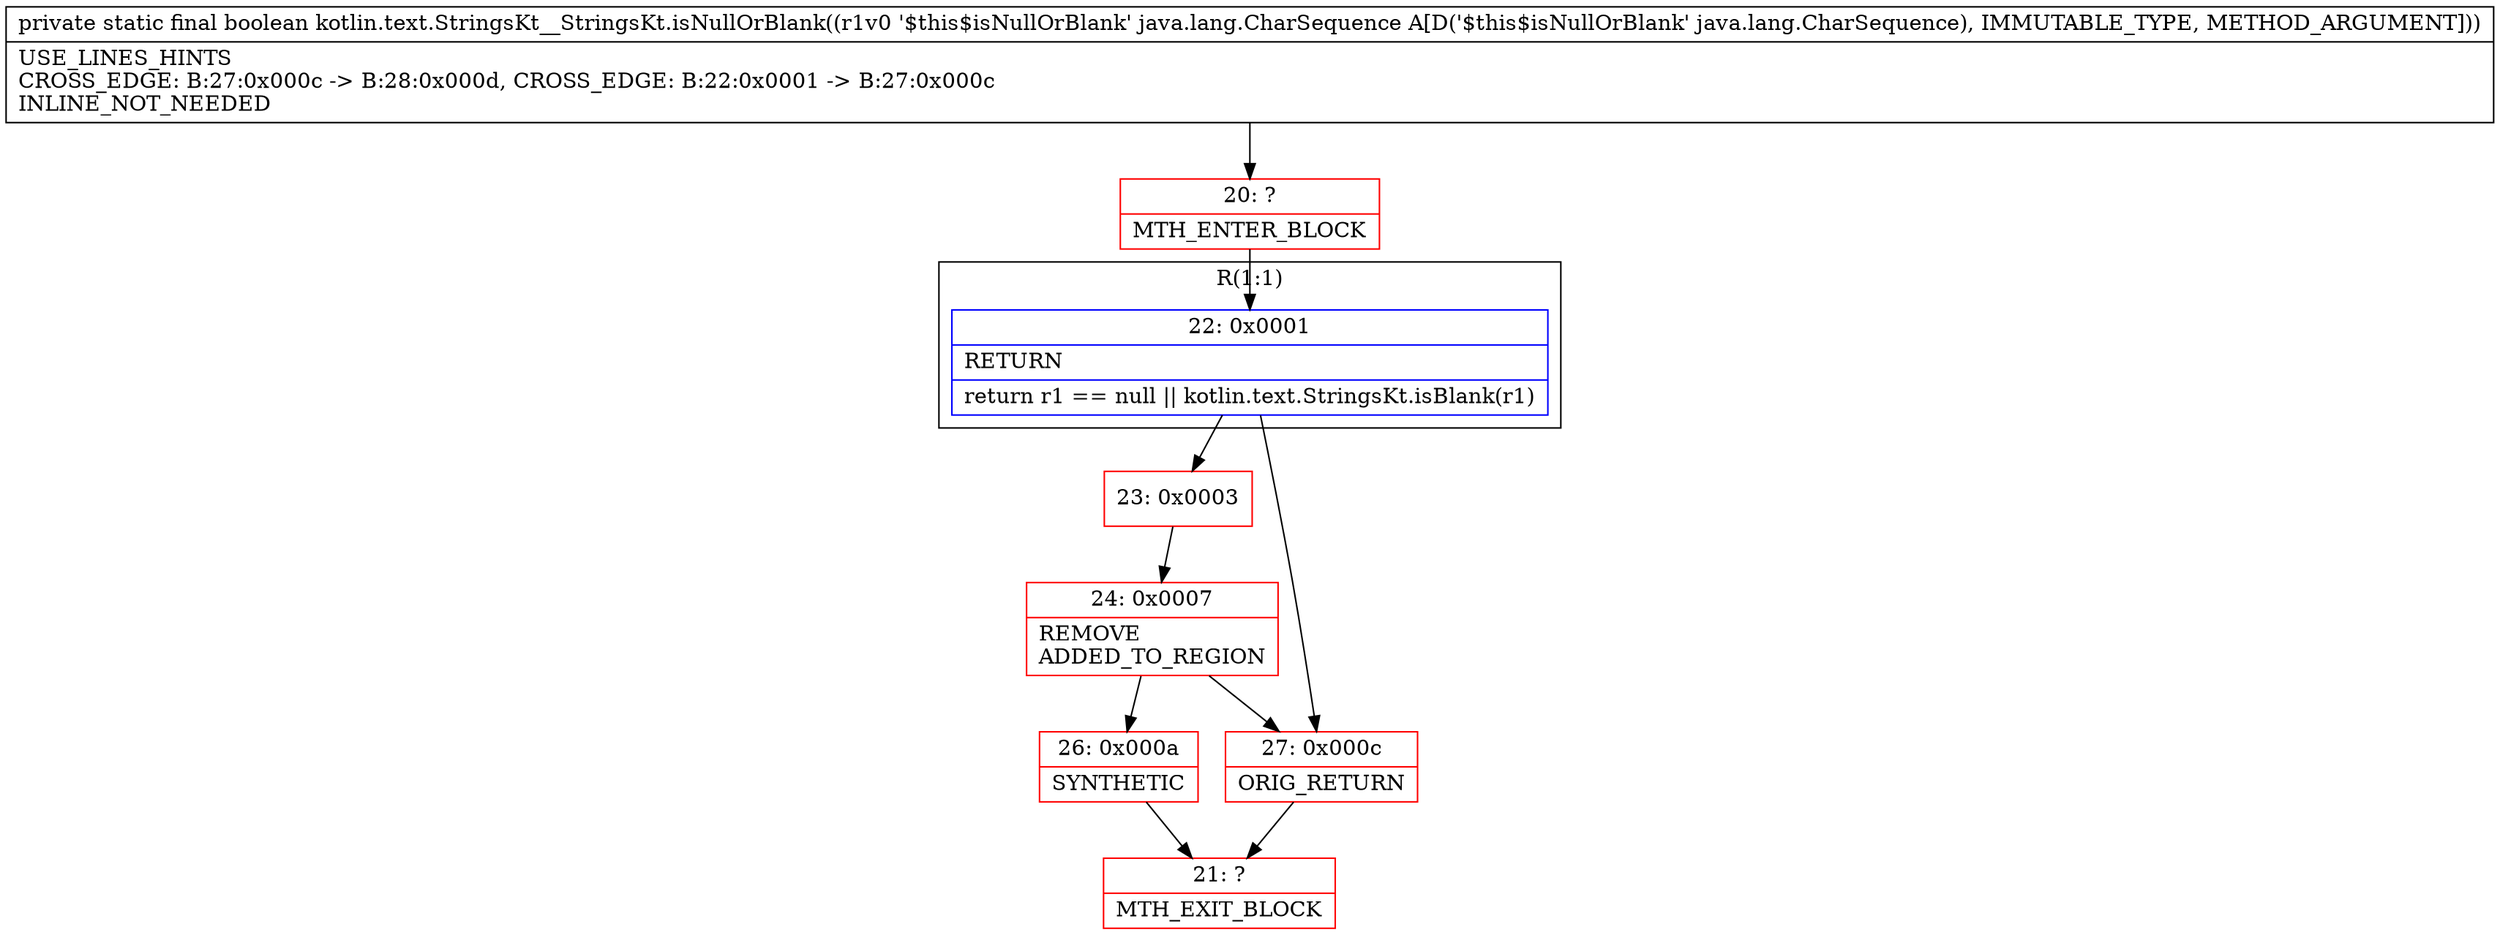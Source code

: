 digraph "CFG forkotlin.text.StringsKt__StringsKt.isNullOrBlank(Ljava\/lang\/CharSequence;)Z" {
subgraph cluster_Region_295478075 {
label = "R(1:1)";
node [shape=record,color=blue];
Node_22 [shape=record,label="{22\:\ 0x0001|RETURN\l|return r1 == null \|\| kotlin.text.StringsKt.isBlank(r1)\l}"];
}
Node_20 [shape=record,color=red,label="{20\:\ ?|MTH_ENTER_BLOCK\l}"];
Node_23 [shape=record,color=red,label="{23\:\ 0x0003}"];
Node_24 [shape=record,color=red,label="{24\:\ 0x0007|REMOVE\lADDED_TO_REGION\l}"];
Node_26 [shape=record,color=red,label="{26\:\ 0x000a|SYNTHETIC\l}"];
Node_21 [shape=record,color=red,label="{21\:\ ?|MTH_EXIT_BLOCK\l}"];
Node_27 [shape=record,color=red,label="{27\:\ 0x000c|ORIG_RETURN\l}"];
MethodNode[shape=record,label="{private static final boolean kotlin.text.StringsKt__StringsKt.isNullOrBlank((r1v0 '$this$isNullOrBlank' java.lang.CharSequence A[D('$this$isNullOrBlank' java.lang.CharSequence), IMMUTABLE_TYPE, METHOD_ARGUMENT]))  | USE_LINES_HINTS\lCROSS_EDGE: B:27:0x000c \-\> B:28:0x000d, CROSS_EDGE: B:22:0x0001 \-\> B:27:0x000c\lINLINE_NOT_NEEDED\l}"];
MethodNode -> Node_20;Node_22 -> Node_23;
Node_22 -> Node_27;
Node_20 -> Node_22;
Node_23 -> Node_24;
Node_24 -> Node_26;
Node_24 -> Node_27;
Node_26 -> Node_21;
Node_27 -> Node_21;
}

